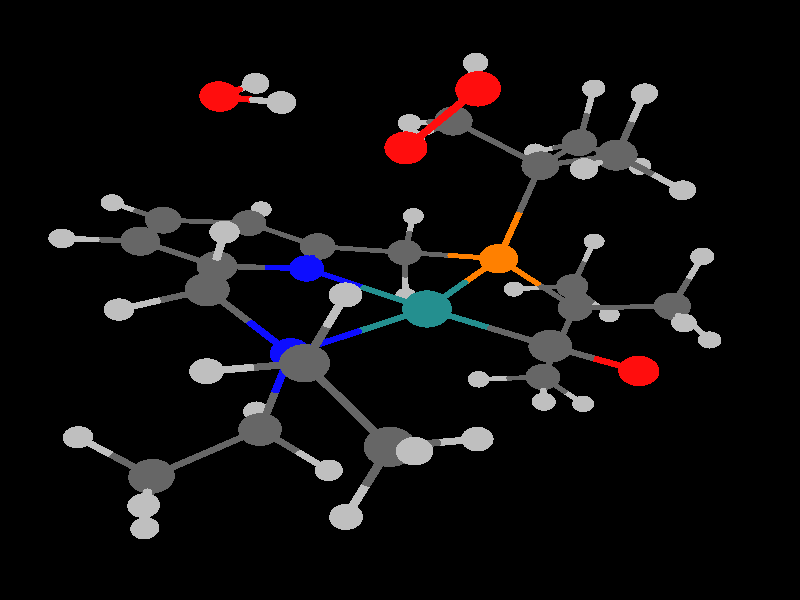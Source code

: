 global_settings {
	ambient_light rgb <0.200000002980232, 0.200000002980232, 0.200000002980232>
	max_trace_level 15
}

background { color rgb <0,0,0> }

camera {
	perspective
	location <-9.21973886345242, -7.24535883931637, 9.39220593674876>
	angle 40
	up <0.371910649460711, 0.543548644320696, 0.752487435160778>
	right <0.713115863751736, -0.68625363468774, 0.143254018245494> * 1
	direction <0.59426276484677, 0.483333032323469, -0.642838195957329> }

light_source {
	<13.035747583053, -35.9194775893231, 70.7632640829808>
	color rgb <1, 1, 1>
	fade_distance 110.207479290654
	fade_power 0
	parallel
	point_at <-13.035747583053, 35.9194775893231, -70.7632640829808>
}

light_source {
	<-0.717663770283658, 64.5349362613587, 4.99894961934458>
	color rgb <0.300000011920929, 0.300000011920929, 0.300000011920929>
	fade_distance 110.207479290654
	fade_power 0
	parallel
	point_at <0.717663770283658, -64.5349362613587, -4.99894961934458>
}

#default {
	finish {ambient .8 diffuse 1 specular 1 roughness .005 metallic 0.5}
}

union {
}
merge {
}
union {
cylinder {
	<2.63864, -1.89676, -3.31316>, 	<2.36282527889855, -1.63369478265606, -2.98420180494762>, 0.05
	pigment { rgbt <0.75, 0.75, 0.75, 0> }
}
cylinder {
	<2.36282527889855, -1.63369478265606, -2.98420180494762>, 	<2.03442, -1.32047, -2.59252>, 0.05
	pigment { rgbt <0.400000005960464, 0.400000005960464, 0.400000005960464, 0> }
}
cylinder {
	<1.60787, -0.45998, -3.13243>, 	<1.80256176227939, -0.852736569039485, -2.88599692211402>, 0.05
	pigment { rgbt <0.75, 0.75, 0.75, 0> }
}
cylinder {
	<1.80256176227939, -0.852736569039485, -2.88599692211402>, 	<2.03442, -1.32047, -2.59252>, 0.05
	pigment { rgbt <0.400000005960464, 0.400000005960464, 0.400000005960464, 0> }
}
cylinder {
	<4.66208, -0.66857, -2.67984>, 	<4.39959630139807, -0.388543565554738, -2.35389569413969>, 0.05
	pigment { rgbt <0.75, 0.75, 0.75, 0> }
}
cylinder {
	<4.39959630139807, -0.388543565554738, -2.35389569413969>, 	<4.08707, -0.05513, -1.96581>, 0.05
	pigment { rgbt <0.400000005960464, 0.400000005960464, 0.400000005960464, 0> }
}
cylinder {
	<-4.77452, -0.53092, -2.67734>, 	<-4.68038415101264, -0.460250798391948, -2.1892273453026>, 0.05
	pigment { rgbt <0.75, 0.75, 0.75, 0> }
}
cylinder {
	<-4.68038415101264, -0.460250798391948, -2.1892273453026>, 	<-4.56825, -0.37607, -1.60779>, 0.05
	pigment { rgbt <0.400000005960464, 0.400000005960464, 0.400000005960464, 0> }
}
cylinder {
	<2.03442, -1.32047, -2.59252>, 	<1.5793375589611, -1.6596193668771, -2.40567007068126>, 0.05
	pigment { rgbt <0.400000005960464, 0.400000005960464, 0.400000005960464, 0> }
}
cylinder {
	<1.5793375589611, -1.6596193668771, -2.40567007068126>, 	<1.19737, -1.94428, -2.24884>, 0.05
	pigment { rgbt <0.75, 0.75, 0.75, 0> }
}
cylinder {
	<2.03442, -1.32047, -2.59252>, 	<2.479545, -1.10418, -2.007325>, 0.05
	pigment { rgbt <0.400000005960464, 0.400000005960464, 0.400000005960464, 0> }
}
cylinder {
	<2.479545, -1.10418, -2.007325>, 	<2.92467, -0.88789, -1.42213>, 0.05
	pigment { rgbt <0.400000005960464, 0.400000005960464, 0.400000005960464, 0> }
}
cylinder {
	<3.74374, 0.8355, -2.5132>, 	<3.90042786365481, 0.429037086747775, -2.26338387648616>, 0.05
	pigment { rgbt <0.75, 0.75, 0.75, 0> }
}
cylinder {
	<3.90042786365481, 0.429037086747775, -2.26338387648616>, 	<4.08707, -0.05513, -1.96581>, 0.05
	pigment { rgbt <0.400000005960464, 0.400000005960464, 0.400000005960464, 0> }
}
cylinder {
	<1.64428, 1.49263, -2.16968>, 	<1.62896088673625, 1.59348235055107, -1.67678890014692>, 0.05
	pigment { rgbt <0.75, 0.75, 0.75, 0> }
}
cylinder {
	<1.62896088673625, 1.59348235055107, -1.67678890014692>, 	<1.61072, 1.71357, -1.08989>, 0.05
	pigment { rgbt <0.400000005960464, 0.400000005960464, 0.400000005960464, 0> }
}
cylinder {
	<4.08707, -0.05513, -1.96581>, 	<3.50587, -0.47151, -1.69397>, 0.05
	pigment { rgbt <0.400000005960464, 0.400000005960464, 0.400000005960464, 0> }
}
cylinder {
	<3.50587, -0.47151, -1.69397>, 	<2.92467, -0.88789, -1.42213>, 0.05
	pigment { rgbt <0.400000005960464, 0.400000005960464, 0.400000005960464, 0> }
}
cylinder {
	<4.08707, -0.05513, -1.96581>, 	<4.46421006043846, 0.122257474250953, -1.53925244934044>, 0.05
	pigment { rgbt <0.400000005960464, 0.400000005960464, 0.400000005960464, 0> }
}
cylinder {
	<4.46421006043846, 0.122257474250953, -1.53925244934044>, 	<4.78064, 0.27109, -1.18136>, 0.05
	pigment { rgbt <0.75, 0.75, 0.75, 0> }
}
cylinder {
	<-2.51221, 0.19021, -1.96431>, 	<-2.76872208185934, -0.145205002898865, -1.69191509969911>, 0.05
	pigment { rgbt <0.75, 0.75, 0.75, 0> }
}
cylinder {
	<-2.76872208185934, -0.145205002898865, -1.69191509969911>, 	<-3.07424, -0.5447, -1.36748>, 0.05
	pigment { rgbt <0.400000005960464, 0.400000005960464, 0.400000005960464, 0> }
}
cylinder {
	<-2.74158, -1.53318, -1.712>, 	<-2.89337258254671, -1.08213709734932, -1.55479570570855>, 0.05
	pigment { rgbt <0.75, 0.75, 0.75, 0> }
}
cylinder {
	<-2.89337258254671, -1.08213709734932, -1.55479570570855>, 	<-3.07424, -0.5447, -1.36748>, 0.05
	pigment { rgbt <0.400000005960464, 0.400000005960464, 0.400000005960464, 0> }
}
cylinder {
	<-4.56825, -0.37607, -1.60779>, 	<-3.821245, -0.460385, -1.487635>, 0.05
	pigment { rgbt <0.400000005960464, 0.400000005960464, 0.400000005960464, 0> }
}
cylinder {
	<-3.821245, -0.460385, -1.487635>, 	<-3.07424, -0.5447, -1.36748>, 0.05
	pigment { rgbt <0.400000005960464, 0.400000005960464, 0.400000005960464, 0> }
}
cylinder {
	<-4.56825, -0.37607, -1.60779>, 	<-4.76481909346725, 0.171151870106753, -1.4682595405462>, 0.05
	pigment { rgbt <0.400000005960464, 0.400000005960464, 0.400000005960464, 0> }
}
cylinder {
	<-4.76481909346725, 0.171151870106753, -1.4682595405462>, 	<-4.92983, 0.63052, -1.35113>, 0.05
	pigment { rgbt <0.75, 0.75, 0.75, 0> }
}
cylinder {
	<-4.56825, -0.37607, -1.60779>, 	<-4.89438286597244, -0.773920565054093, -1.30312569024902>, 0.05
	pigment { rgbt <0.400000005960464, 0.400000005960464, 0.400000005960464, 0> }
}
cylinder {
	<-4.89438286597244, -0.773920565054093, -1.30312569024902>, 	<-5.16815, -1.10789, -1.04738>, 0.05
	pigment { rgbt <0.75, 0.75, 0.75, 0> }
}
cylinder {
	<3.98926, -2.76456, -1.46788>, 	<3.74790157502805, -2.4800643598375, -1.12983943558511>, 0.05
	pigment { rgbt <0.75, 0.75, 0.75, 0> }
}
cylinder {
	<3.74790157502805, -2.4800643598375, -1.12983943558511>, 	<3.46052, -2.14132, -0.72734>, 0.05
	pigment { rgbt <0.400000005960464, 0.400000005960464, 0.400000005960464, 0> }
}
cylinder {
	<2.92467, -0.88789, -1.42213>, 	<3.192595, -1.514605, -1.074735>, 0.05
	pigment { rgbt <0.400000005960464, 0.400000005960464, 0.400000005960464, 0> }
}
cylinder {
	<3.192595, -1.514605, -1.074735>, 	<3.46052, -2.14132, -0.72734>, 0.05
	pigment { rgbt <0.400000005960464, 0.400000005960464, 0.400000005960464, 0> }
}
cylinder {
	<2.92467, -0.88789, -1.42213>, 	<2.35809313304808, -0.422373720347131, -0.832826399719059>, 0.05
	pigment { rgbt <0.400000005960464, 0.400000005960464, 0.400000005960464, 0> }
}
cylinder {
	<2.35809313304808, -0.422373720347131, -0.832826399719059>, 	<1.78188, 0.05106, -0.2335>, 0.05
	pigment { rgbt <1, 0.5, 0, 0> }
}
cylinder {
	<-3.07424, -0.5447, -1.36748>, 	<-2.83507789570226, -0.470493747036, -0.656446404755836>, 0.05
	pigment { rgbt <0.400000005960464, 0.400000005960464, 0.400000005960464, 0> }
}
cylinder {
	<-2.83507789570226, -0.470493747036, -0.656446404755836>, 	<-2.60353, -0.39865, 0.03195>, 0.05
	pigment { rgbt <0.0500000007450581, 0.0500000007450581, 1, 0> }
}
cylinder {
	<0.8299, 4.36714, -1.26452>, 	<0.466270677941298, 4.06415204370333, -1.11207073452727>, 0.05
	pigment { rgbt <0.75, 0.75, 0.75, 0> }
}
cylinder {
	<0.466270677941298, 4.06415204370333, -1.11207073452727>, 	<0.03244, 3.70267, -0.93019>, 0.05
	pigment { rgbt <0.400000005960464, 0.400000005960464, 0.400000005960464, 0> }
}
cylinder {
	<1.61072, 1.71357, -1.08989>, 	<2.06135190379562, 2.09048823105546, -0.976541637883101>, 0.05
	pigment { rgbt <0.400000005960464, 0.400000005960464, 0.400000005960464, 0> }
}
cylinder {
	<2.06135190379562, 2.09048823105546, -0.976541637883101>, 	<2.43968, 2.40693, -0.88138>, 0.05
	pigment { rgbt <0.75, 0.75, 0.75, 0> }
}
cylinder {
	<1.61072, 1.71357, -1.08989>, 	<0.94805, 2.02762, -0.935545>, 0.05
	pigment { rgbt <0.400000005960464, 0.400000005960464, 0.400000005960464, 0> }
}
cylinder {
	<0.94805, 2.02762, -0.935545>, 	<0.28538, 2.34167, -0.7812>, 0.05
	pigment { rgbt <0.400000005960464, 0.400000005960464, 0.400000005960464, 0> }
}
cylinder {
	<1.61072, 1.71357, -1.08989>, 	<1.69557085860124, 0.889397290645273, -0.665343220393083>, 0.05
	pigment { rgbt <0.400000005960464, 0.400000005960464, 0.400000005960464, 0> }
}
cylinder {
	<1.69557085860124, 0.889397290645273, -0.665343220393083>, 	<1.78188, 0.05106, -0.2335>, 0.05
	pigment { rgbt <1, 0.5, 0, 0> }
}
cylinder {
	<0.03244, 3.70267, -0.93019>, 	<0.15891, 3.02217, -0.855695>, 0.05
	pigment { rgbt <0.400000005960464, 0.400000005960464, 0.400000005960464, 0> }
}
cylinder {
	<0.15891, 3.02217, -0.855695>, 	<0.28538, 2.34167, -0.7812>, 0.05
	pigment { rgbt <0.400000005960464, 0.400000005960464, 0.400000005960464, 0> }
}
cylinder {
	<0.03244, 3.70267, -0.93019>, 	<-0.60525, 3.94796, -0.79475>, 0.05
	pigment { rgbt <0.400000005960464, 0.400000005960464, 0.400000005960464, 0> }
}
cylinder {
	<-0.60525, 3.94796, -0.79475>, 	<-1.24294, 4.19325, -0.65931>, 0.05
	pigment { rgbt <0.400000005960464, 0.400000005960464, 0.400000005960464, 0> }
}
cylinder {
	<0.28538, 2.34167, -0.7812>, 	<-0.210935900749707, 1.91821121758346, -0.565122183310435>, 0.05
	pigment { rgbt <0.400000005960464, 0.400000005960464, 0.400000005960464, 0> }
}
cylinder {
	<-0.210935900749707, 1.91821121758346, -0.565122183310435>, 	<-0.68992, 1.50954, -0.35659>, 0.05
	pigment { rgbt <0.0500000007450581, 0.0500000007450581, 1, 0> }
}
cylinder {
	<-1.45788, 5.25685, -0.77739>, 	<-1.35986218132626, 4.77182277407002, -0.723542675030264>, 0.05
	pigment { rgbt <0.75, 0.75, 0.75, 0> }
}
cylinder {
	<-1.35986218132626, 4.77182277407002, -0.723542675030264>, 	<-1.24294, 4.19325, -0.65931>, 0.05
	pigment { rgbt <0.400000005960464, 0.400000005960464, 0.400000005960464, 0> }
}
cylinder {
	<3.46052, -2.14132, -0.72734>, 	<3.02134820362724, -2.47167065874791, -0.49264277327504>, 0.05
	pigment { rgbt <0.400000005960464, 0.400000005960464, 0.400000005960464, 0> }
}
cylinder {
	<3.02134820362724, -2.47167065874791, -0.49264277327504>, 	<2.65273, -2.74895, -0.29565>, 0.05
	pigment { rgbt <0.75, 0.75, 0.75, 0> }
}
cylinder {
	<3.46052, -2.14132, -0.72734>, 	<3.85052956911606, -2.00943026350526, -0.294276932252433>, 0.05
	pigment { rgbt <0.400000005960464, 0.400000005960464, 0.400000005960464, 0> }
}
cylinder {
	<3.85052956911606, -2.00943026350526, -0.294276932252433>, 	<4.17788, -1.89873, 0.06921>, 0.05
	pigment { rgbt <0.75, 0.75, 0.75, 0> }
}
cylinder {
	<-1.24294, 4.19325, -0.65931>, 	<-1.739435, 3.75701, -0.44358>, 0.05
	pigment { rgbt <0.400000005960464, 0.400000005960464, 0.400000005960464, 0> }
}
cylinder {
	<-1.739435, 3.75701, -0.44358>, 	<-2.23593, 3.32077, -0.22785>, 0.05
	pigment { rgbt <0.400000005960464, 0.400000005960464, 0.400000005960464, 0> }
}
cylinder {
	<-0.68992, 1.50954, -0.35659>, 	<-1.29265718463978, 1.73947663899028, -0.215459592551918>, 0.05
	pigment { rgbt <0.0500000007450581, 0.0500000007450581, 1, 0> }
}
cylinder {
	<-1.29265718463978, 1.73947663899028, -0.215459592551918>, 	<-1.9173, 1.97777, -0.0692>, 0.05
	pigment { rgbt <0.400000005960464, 0.400000005960464, 0.400000005960464, 0> }
}
cylinder {
	<-0.68992, 1.50954, -0.35659>, 	<-0.538382733194679, 0.522640744268972, -0.200257524034654>, 0.05
	pigment { rgbt <0.0500000007450581, 0.0500000007450581, 1, 0> }
}
cylinder {
	<-0.538382733194679, 0.522640744268972, -0.200257524034654>, 	<-0.37485, -0.54238, -0.03155>, 0.05
	pigment { rgbt <0.140000000596046, 0.560000002384186, 0.560000002384186, 0> }
}
cylinder {
	<-3.9231, -2.95208, -0.33994>, 	<-3.63418646770542, -2.87268879209243, 0.0630356419309272>, 0.05
	pigment { rgbt <0.75, 0.75, 0.75, 0> }
}
cylinder {
	<-3.63418646770542, -2.87268879209243, 0.0630356419309272>, 	<-3.29004, -2.77812, 0.54305>, 0.05
	pigment { rgbt <0.400000005960464, 0.400000005960464, 0.400000005960464, 0> }
}
cylinder {
	<1.78188, 0.05106, -0.2335>, 	<0.722720222020333, -0.2403755429953, -0.134323321805236>, 0.05
	pigment { rgbt <1, 0.5, 0, 0> }
}
cylinder {
	<0.722720222020333, -0.2403755429953, -0.134323321805236>, 	<-0.37485, -0.54238, -0.03155>, 0.05
	pigment { rgbt <0.140000000596046, 0.560000002384186, 0.560000002384186, 0> }
}
cylinder {
	<1.78188, 0.05106, -0.2335>, 	<2.22053650139668, 0.257903900512608, 0.591641931964698>, 0.05
	pigment { rgbt <1, 0.5, 0, 0> }
}
cylinder {
	<2.22053650139668, 0.257903900512608, 0.591641931964698>, 	<2.65186, 0.46129, 1.40299>, 0.05
	pigment { rgbt <0.400000005960464, 0.400000005960464, 0.400000005960464, 0> }
}
cylinder {
	<-2.23593, 3.32077, -0.22785>, 	<-2.076615, 2.64927, -0.148525>, 0.05
	pigment { rgbt <0.400000005960464, 0.400000005960464, 0.400000005960464, 0> }
}
cylinder {
	<-2.076615, 2.64927, -0.148525>, 	<-1.9173, 1.97777, -0.0692>, 0.05
	pigment { rgbt <0.400000005960464, 0.400000005960464, 0.400000005960464, 0> }
}
cylinder {
	<-2.23593, 3.32077, -0.22785>, 	<-2.77967887339693, 3.51386004308143, -0.0919998302177092>, 0.05
	pigment { rgbt <0.400000005960464, 0.400000005960464, 0.400000005960464, 0> }
}
cylinder {
	<-2.77967887339693, 3.51386004308143, -0.0919998302177092>, 	<-3.23537, 3.67568, 0.02185>, 0.05
	pigment { rgbt <0.75, 0.75, 0.75, 0> }
}
cylinder {
	<-1.9173, 1.97777, -0.0692>, 	<-2.38065, 1.4738, 0.231615>, 0.05
	pigment { rgbt <0.400000005960464, 0.400000005960464, 0.400000005960464, 0> }
}
cylinder {
	<-2.38065, 1.4738, 0.231615>, 	<-2.844, 0.96983, 0.53243>, 0.05
	pigment { rgbt <0.400000005960464, 0.400000005960464, 0.400000005960464, 0> }
}
cylinder {
	<-0.37485, -0.54238, -0.03155>, 	<-1.52909095099783, -0.467941744222177, 0.00133686594233451>, 0.05
	pigment { rgbt <0.140000000596046, 0.560000002384186, 0.560000002384186, 0> }
}
cylinder {
	<-1.52909095099783, -0.467941744222177, 0.00133686594233451>, 	<-2.60353, -0.39865, 0.03195>, 0.05
	pigment { rgbt <0.0500000007450581, 0.0500000007450581, 1, 0> }
}
cylinder {
	<-0.37485, -0.54238, -0.03155>, 	<-0.180879931581848, -1.45390843479687, 0.111801929581971>, 0.05
	pigment { rgbt <0.140000000596046, 0.560000002384186, 0.560000002384186, 0> }
}
cylinder {
	<-0.180879931581848, -1.45390843479687, 0.111801929581971>, 	<0.00157, -2.3113, 0.24664>, 0.05
	pigment { rgbt <0.400000005960464, 0.400000005960464, 0.400000005960464, 0> }
}
cylinder {
	<-2.60353, -0.39865, 0.03195>, 	<-2.72181106559726, 0.274470441836957, 0.278123359296855>, 0.05
	pigment { rgbt <0.0500000007450581, 0.0500000007450581, 1, 0> }
}
cylinder {
	<-2.72181106559726, 0.274470441836957, 0.278123359296855>, 	<-2.844, 0.96983, 0.53243>, 0.05
	pigment { rgbt <0.400000005960464, 0.400000005960464, 0.400000005960464, 0> }
}
cylinder {
	<-2.60353, -0.39865, 0.03195>, 	<-2.93236913868333, -0.856426469105013, 0.49685439981277>, 0.05
	pigment { rgbt <0.0500000007450581, 0.0500000007450581, 1, 0> }
}
cylinder {
	<-2.93236913868333, -0.856426469105013, 0.49685439981277>, 	<-3.27201, -1.32924, 0.97703>, 0.05
	pigment { rgbt <0.400000005960464, 0.400000005960464, 0.400000005960464, 0> }
}
cylinder {
	<0.00157, -2.3113, 0.24664>, 	<0.155575898292299, -2.88346316418449, 0.33041592976965>, 0.05
	pigment { rgbt <0.400000005960464, 0.400000005960464, 0.400000005960464, 0> }
}
cylinder {
	<0.155575898292299, -2.88346316418449, 0.33041592976965>, 	<0.30217, -3.42809, 0.41016>, 0.05
	pigment { rgbt <1, 0.0500000007450581, 0.0500000007450581, 0> }
}
cylinder {
	<-2.27982, -3.14892, 0.32779>, 	<-2.74074483085153, -2.9797381116195, 0.426004922580329>, 0.05
	pigment { rgbt <0.75, 0.75, 0.75, 0> }
}
cylinder {
	<-2.74074483085153, -2.9797381116195, 0.426004922580329>, 	<-3.29004, -2.77812, 0.54305>, 0.05
	pigment { rgbt <0.400000005960464, 0.400000005960464, 0.400000005960464, 0> }
}
cylinder {
	<-3.89622, 1.27576, 0.40487>, 	<-3.41589222063399, 1.13610605164182, 0.463099848830025>, 0.05
	pigment { rgbt <0.75, 0.75, 0.75, 0> }
}
cylinder {
	<-3.41589222063399, 1.13610605164182, 0.463099848830025>, 	<-2.844, 0.96983, 0.53243>, 0.05
	pigment { rgbt <0.400000005960464, 0.400000005960464, 0.400000005960464, 0> }
}
cylinder {
	<-2.844, 0.96983, 0.53243>, 	<-2.7300984462899, 0.970678064260155, 1.11955141087682>, 0.05
	pigment { rgbt <0.400000005960464, 0.400000005960464, 0.400000005960464, 0> }
}
cylinder {
	<-2.7300984462899, 0.970678064260155, 1.11955141087682>, 	<-2.63448, 0.97139, 1.61243>, 0.05
	pigment { rgbt <0.75, 0.75, 0.75, 0> }
}
cylinder {
	<-3.29004, -2.77812, 0.54305>, 	<-3.281025, -2.05368, 0.76004>, 0.05
	pigment { rgbt <0.400000005960464, 0.400000005960464, 0.400000005960464, 0> }
}
cylinder {
	<-3.281025, -2.05368, 0.76004>, 	<-3.27201, -1.32924, 0.97703>, 0.05
	pigment { rgbt <0.400000005960464, 0.400000005960464, 0.400000005960464, 0> }
}
cylinder {
	<-3.29004, -2.77812, 0.54305>, 	<-3.51286984992643, -3.10755893934424, 0.98944362270198>, 0.05
	pigment { rgbt <0.400000005960464, 0.400000005960464, 0.400000005960464, 0> }
}
cylinder {
	<-3.51286984992643, -3.10755893934424, 0.98944362270198>, 	<-3.69992, -3.3841, 1.36416>, 0.05
	pigment { rgbt <0.75, 0.75, 0.75, 0> }
}
cylinder {
	<4.26366, 1.70091, 0.57191>, 	<4.19717244818925, 1.3182517059992, 0.891198130663087>, 0.05
	pigment { rgbt <0.75, 0.75, 0.75, 0> }
}
cylinder {
	<4.19717244818925, 1.3182517059992, 0.891198130663087>, 	<4.11799, 0.86253, 1.27145>, 0.05
	pigment { rgbt <0.400000005960464, 0.400000005960464, 0.400000005960464, 0> }
}
cylinder {
	<4.75423, 0.02662, 0.9483>, 	<4.46389648624205, 0.408068333153227, 1.09576208187301>, 0.05
	pigment { rgbt <0.75, 0.75, 0.75, 0> }
}
cylinder {
	<4.46389648624205, 0.408068333153227, 1.09576208187301>, 	<4.11799, 0.86253, 1.27145>, 0.05
	pigment { rgbt <0.400000005960464, 0.400000005960464, 0.400000005960464, 0> }
}
cylinder {
	<-3.27201, -1.32924, 0.97703>, 	<-3.83557471965807, -1.13987642962966, 1.07035344441297>, 0.05
	pigment { rgbt <0.400000005960464, 0.400000005960464, 0.400000005960464, 0> }
}
cylinder {
	<-3.83557471965807, -1.13987642962966, 1.07035344441297>, 	<-4.30924, -0.98072, 1.14879>, 0.05
	pigment { rgbt <0.75, 0.75, 0.75, 0> }
}
cylinder {
	<-3.27201, -1.32924, 0.97703>, 	<-2.97590074378016, -1.27073250343441, 1.49308329901431>, 0.05
	pigment { rgbt <0.400000005960464, 0.400000005960464, 0.400000005960464, 0> }
}
cylinder {
	<-2.97590074378016, -1.27073250343441, 1.49308329901431>, 	<-2.72734, -1.22162, 1.92627>, 0.05
	pigment { rgbt <0.75, 0.75, 0.75, 0> }
}
cylinder {
	<4.11799, 0.86253, 1.27145>, 	<3.384925, 0.66191, 1.33722>, 0.05
	pigment { rgbt <0.400000005960464, 0.400000005960464, 0.400000005960464, 0> }
}
cylinder {
	<3.384925, 0.66191, 1.33722>, 	<2.65186, 0.46129, 1.40299>, 0.05
	pigment { rgbt <0.400000005960464, 0.400000005960464, 0.400000005960464, 0> }
}
cylinder {
	<4.11799, 0.86253, 1.27145>, 	<4.31988439311408, 1.04158042245079, 1.80680766508759>, 0.05
	pigment { rgbt <0.400000005960464, 0.400000005960464, 0.400000005960464, 0> }
}
cylinder {
	<4.31988439311408, 1.04158042245079, 1.80680766508759>, 	<4.48945, 1.19196, 2.25644>, 0.05
	pigment { rgbt <0.75, 0.75, 0.75, 0> }
}
cylinder {
	<2.65186, 0.46129, 1.40299>, 	<2.25827, 1.043615, 1.708575>, 0.05
	pigment { rgbt <0.400000005960464, 0.400000005960464, 0.400000005960464, 0> }
}
cylinder {
	<2.25827, 1.043615, 1.708575>, 	<1.86468, 1.62594, 2.01416>, 0.05
	pigment { rgbt <0.400000005960464, 0.400000005960464, 0.400000005960464, 0> }
}
cylinder {
	<2.65186, 0.46129, 1.40299>, 	<2.57566, -0.144295, 1.865855>, 0.05
	pigment { rgbt <0.400000005960464, 0.400000005960464, 0.400000005960464, 0> }
}
cylinder {
	<2.57566, -0.144295, 1.865855>, 	<2.49946, -0.74988, 2.32872>, 0.05
	pigment { rgbt <0.400000005960464, 0.400000005960464, 0.400000005960464, 0> }
}
cylinder {
	<2.01671, 2.56831, 1.46418>, 	<1.94731904668197, 2.13818467816673, 1.71520701115471>, 0.05
	pigment { rgbt <0.75, 0.75, 0.75, 0> }
}
cylinder {
	<1.94731904668197, 2.13818467816673, 1.71520701115471>, 	<1.86468, 1.62594, 2.01416>, 0.05
	pigment { rgbt <0.400000005960464, 0.400000005960464, 0.400000005960464, 0> }
}
cylinder {
	<2.98506, -1.65043, 1.9284>, 	<2.7634756629862, -1.23949965671792, 2.1110701849122>, 0.05
	pigment { rgbt <0.75, 0.75, 0.75, 0> }
}
cylinder {
	<2.7634756629862, -1.23949965671792, 2.1110701849122>, 	<2.49946, -0.74988, 2.32872>, 0.05
	pigment { rgbt <0.400000005960464, 0.400000005960464, 0.400000005960464, 0> }
}
cylinder {
	<1.86468, 1.62594, 2.01416>, 	<1.28036249669956, 1.50065882192013, 2.03584024899902>, 0.05
	pigment { rgbt <0.400000005960464, 0.400000005960464, 0.400000005960464, 0> }
}
cylinder {
	<1.28036249669956, 1.50065882192013, 2.03584024899902>, 	<0.78985, 1.39549, 2.05404>, 0.05
	pigment { rgbt <0.75, 0.75, 0.75, 0> }
}
cylinder {
	<1.86468, 1.62594, 2.01416>, 	<2.05370658861851, 1.71227574873095, 2.57620115851017>, 0.05
	pigment { rgbt <0.400000005960464, 0.400000005960464, 0.400000005960464, 0> }
}
cylinder {
	<2.05370658861851, 1.71227574873095, 2.57620115851017>, 	<2.21245, 1.78478, 3.0482>, 0.05
	pigment { rgbt <0.75, 0.75, 0.75, 0> }
}
cylinder {
	<2.49946, -0.74988, 2.32872>, 	<1.92253485441801, -0.87191391201356, 2.42675160785087>, 0.05
	pigment { rgbt <0.400000005960464, 0.400000005960464, 0.400000005960464, 0> }
}
cylinder {
	<1.92253485441801, -0.87191391201356, 2.42675160785087>, 	<1.43826, -0.97435, 2.50904>, 0.05
	pigment { rgbt <0.75, 0.75, 0.75, 0> }
}
cylinder {
	<2.49946, -0.74988, 2.32872>, 	<2.75419557731639, -0.624455326303091, 2.85655698807107>, 0.05
	pigment { rgbt <0.400000005960464, 0.400000005960464, 0.400000005960464, 0> }
}
cylinder {
	<2.75419557731639, -0.624455326303091, 2.85655698807107>, 	<2.96813, -0.51912, 3.29985>, 0.05
	pigment { rgbt <0.75, 0.75, 0.75, 0> }
}
cylinder {
	<-0.64979, 3.01021, 2.75125>, 	<-1.05694686111709, 2.83397723154427, 2.81590465270098>, 0.05
	pigment { rgbt <0.75, 0.75, 0.75, 0> }
}
cylinder {
	<-1.05694686111709, 2.83397723154427, 2.81590465270098>, 	<-1.52513, 2.63133, 2.89025>, 0.05
	pigment { rgbt <1, 0.0500000007450581, 0.0500000007450581, 0> }
}
cylinder {
	<-1.52513, 2.63133, 2.89025>, 	<-1.41600299234446, 2.14039737195364, 3.03751750053975>, 0.05
	pigment { rgbt <1, 0.0500000007450581, 0.0500000007450581, 0> }
}
cylinder {
	<-1.41600299234446, 2.14039737195364, 3.03751750053975>, 	<-1.32087, 1.71242, 3.1659>, 0.05
	pigment { rgbt <0.75, 0.75, 0.75, 0> }
}
cylinder {
	<-0.92777, -0.03259, 3.13372>, 	<-0.735695, -0.276535, 3.684335>, 0.05
	pigment { rgbt <1, 0.0500000007450581, 0.0500000007450581, 0> }
}
cylinder {
	<-0.735695, -0.276535, 3.684335>, 	<-0.54362, -0.52048, 4.23495>, 0.05
	pigment { rgbt <1, 0.0500000007450581, 0.0500000007450581, 0> }
}
sphere {
	<-3.69992, -3.3841, 1.36416>, 0.176
	pigment { rgbt <0.75, 0.75, 0.75,0> }
}
sphere {
	<-3.29004, -2.77812, 0.54305>, 0.272
	pigment { rgbt <0.400000005960464, 0.400000005960464, 0.400000005960464,0> }
}
sphere {
	<-3.9231, -2.95208, -0.33994>, 0.176
	pigment { rgbt <0.75, 0.75, 0.75,0> }
}
sphere {
	<-2.27982, -3.14892, 0.32779>, 0.176
	pigment { rgbt <0.75, 0.75, 0.75,0> }
}
sphere {
	<1.43826, -0.97435, 2.50904>, 0.176
	pigment { rgbt <0.75, 0.75, 0.75,0> }
}
sphere {
	<-0.92777, -0.03259, 3.13372>, 0.2432
	pigment { rgbt <1, 0.0500000007450581, 0.0500000007450581,0> }
}
sphere {
	<4.17788, -1.89873, 0.06921>, 0.176
	pigment { rgbt <0.75, 0.75, 0.75,0> }
}
sphere {
	<-0.54362, -0.52048, 4.23495>, 0.2432
	pigment { rgbt <1, 0.0500000007450581, 0.0500000007450581,0> }
}
sphere {
	<-3.27201, -1.32924, 0.97703>, 0.272
	pigment { rgbt <0.400000005960464, 0.400000005960464, 0.400000005960464,0> }
}
sphere {
	<2.96813, -0.51912, 3.29985>, 0.176
	pigment { rgbt <0.75, 0.75, 0.75,0> }
}
sphere {
	<-4.30924, -0.98072, 1.14879>, 0.176
	pigment { rgbt <0.75, 0.75, 0.75,0> }
}
sphere {
	<2.49946, -0.74988, 2.32872>, 0.272
	pigment { rgbt <0.400000005960464, 0.400000005960464, 0.400000005960464,0> }
}
sphere {
	<2.65273, -2.74895, -0.29565>, 0.176
	pigment { rgbt <0.75, 0.75, 0.75,0> }
}
sphere {
	<2.98506, -1.65043, 1.9284>, 0.176
	pigment { rgbt <0.75, 0.75, 0.75,0> }
}
sphere {
	<-2.72734, -1.22162, 1.92627>, 0.176
	pigment { rgbt <0.75, 0.75, 0.75,0> }
}
sphere {
	<3.46052, -2.14132, -0.72734>, 0.272
	pigment { rgbt <0.400000005960464, 0.400000005960464, 0.400000005960464,0> }
}
sphere {
	<3.98926, -2.76456, -1.46788>, 0.176
	pigment { rgbt <0.75, 0.75, 0.75,0> }
}
sphere {
	<-2.63448, 0.97139, 1.61243>, 0.176
	pigment { rgbt <0.75, 0.75, 0.75,0> }
}
sphere {
	<-0.37485, -0.54238, -0.03155>, 0.328
	pigment { rgbt <0.140000000596046, 0.560000002384186, 0.560000002384186,0> }
}
sphere {
	<0.78985, 1.39549, 2.05404>, 0.176
	pigment { rgbt <0.75, 0.75, 0.75,0> }
}
sphere {
	<-2.60353, -0.39865, 0.03195>, 0.248
	pigment { rgbt <0.0500000007450581, 0.0500000007450581, 1,0> }
}
sphere {
	<-2.844, 0.96983, 0.53243>, 0.272
	pigment { rgbt <0.400000005960464, 0.400000005960464, 0.400000005960464,0> }
}
sphere {
	<2.65186, 0.46129, 1.40299>, 0.272
	pigment { rgbt <0.400000005960464, 0.400000005960464, 0.400000005960464,0> }
}
sphere {
	<2.21245, 1.78478, 3.0482>, 0.176
	pigment { rgbt <0.75, 0.75, 0.75,0> }
}
sphere {
	<4.78064, 0.27109, -1.18136>, 0.176
	pigment { rgbt <0.75, 0.75, 0.75,0> }
}
sphere {
	<1.86468, 1.62594, 2.01416>, 0.272
	pigment { rgbt <0.400000005960464, 0.400000005960464, 0.400000005960464,0> }
}
sphere {
	<2.92467, -0.88789, -1.42213>, 0.272
	pigment { rgbt <0.400000005960464, 0.400000005960464, 0.400000005960464,0> }
}
sphere {
	<1.78188, 0.05106, -0.2335>, 0.288
	pigment { rgbt <1, 0.5, 0,0> }
}
sphere {
	<-3.89622, 1.27576, 0.40487>, 0.176
	pigment { rgbt <0.75, 0.75, 0.75,0> }
}
sphere {
	<4.08707, -0.05513, -1.96581>, 0.272
	pigment { rgbt <0.400000005960464, 0.400000005960464, 0.400000005960464,0> }
}
sphere {
	<-2.74158, -1.53318, -1.712>, 0.176
	pigment { rgbt <0.75, 0.75, 0.75,0> }
}
sphere {
	<-5.16815, -1.10789, -1.04738>, 0.176
	pigment { rgbt <0.75, 0.75, 0.75,0> }
}
sphere {
	<4.66208, -0.66857, -2.67984>, 0.176
	pigment { rgbt <0.75, 0.75, 0.75,0> }
}
sphere {
	<-3.07424, -0.5447, -1.36748>, 0.272
	pigment { rgbt <0.400000005960464, 0.400000005960464, 0.400000005960464,0> }
}
sphere {
	<4.48945, 1.19196, 2.25644>, 0.176
	pigment { rgbt <0.75, 0.75, 0.75,0> }
}
sphere {
	<0.00157, -2.3113, 0.24664>, 0.272
	pigment { rgbt <0.400000005960464, 0.400000005960464, 0.400000005960464,0> }
}
sphere {
	<4.11799, 0.86253, 1.27145>, 0.272
	pigment { rgbt <0.400000005960464, 0.400000005960464, 0.400000005960464,0> }
}
sphere {
	<1.19737, -1.94428, -2.24884>, 0.176
	pigment { rgbt <0.75, 0.75, 0.75,0> }
}
sphere {
	<2.03442, -1.32047, -2.59252>, 0.272
	pigment { rgbt <0.400000005960464, 0.400000005960464, 0.400000005960464,0> }
}
sphere {
	<4.75423, 0.02662, 0.9483>, 0.176
	pigment { rgbt <0.75, 0.75, 0.75,0> }
}
sphere {
	<2.63864, -1.89676, -3.31316>, 0.176
	pigment { rgbt <0.75, 0.75, 0.75,0> }
}
sphere {
	<-1.9173, 1.97777, -0.0692>, 0.272
	pigment { rgbt <0.400000005960464, 0.400000005960464, 0.400000005960464,0> }
}
sphere {
	<-0.68992, 1.50954, -0.35659>, 0.248
	pigment { rgbt <0.0500000007450581, 0.0500000007450581, 1,0> }
}
sphere {
	<-4.56825, -0.37607, -1.60779>, 0.272
	pigment { rgbt <0.400000005960464, 0.400000005960464, 0.400000005960464,0> }
}
sphere {
	<2.01671, 2.56831, 1.46418>, 0.176
	pigment { rgbt <0.75, 0.75, 0.75,0> }
}
sphere {
	<-2.51221, 0.19021, -1.96431>, 0.176
	pigment { rgbt <0.75, 0.75, 0.75,0> }
}
sphere {
	<3.74374, 0.8355, -2.5132>, 0.176
	pigment { rgbt <0.75, 0.75, 0.75,0> }
}
sphere {
	<-4.92983, 0.63052, -1.35113>, 0.176
	pigment { rgbt <0.75, 0.75, 0.75,0> }
}
sphere {
	<1.61072, 1.71357, -1.08989>, 0.272
	pigment { rgbt <0.400000005960464, 0.400000005960464, 0.400000005960464,0> }
}
sphere {
	<-4.77452, -0.53092, -2.67734>, 0.176
	pigment { rgbt <0.75, 0.75, 0.75,0> }
}
sphere {
	<4.26366, 1.70091, 0.57191>, 0.176
	pigment { rgbt <0.75, 0.75, 0.75,0> }
}
sphere {
	<0.28538, 2.34167, -0.7812>, 0.272
	pigment { rgbt <0.400000005960464, 0.400000005960464, 0.400000005960464,0> }
}
sphere {
	<-2.23593, 3.32077, -0.22785>, 0.272
	pigment { rgbt <0.400000005960464, 0.400000005960464, 0.400000005960464,0> }
}
sphere {
	<1.60787, -0.45998, -3.13243>, 0.176
	pigment { rgbt <0.75, 0.75, 0.75,0> }
}
sphere {
	<-3.23537, 3.67568, 0.02185>, 0.176
	pigment { rgbt <0.75, 0.75, 0.75,0> }
}
sphere {
	<1.64428, 1.49263, -2.16968>, 0.176
	pigment { rgbt <0.75, 0.75, 0.75,0> }
}
sphere {
	<2.43968, 2.40693, -0.88138>, 0.176
	pigment { rgbt <0.75, 0.75, 0.75,0> }
}
sphere {
	<0.03244, 3.70267, -0.93019>, 0.272
	pigment { rgbt <0.400000005960464, 0.400000005960464, 0.400000005960464,0> }
}
sphere {
	<-1.24294, 4.19325, -0.65931>, 0.272
	pigment { rgbt <0.400000005960464, 0.400000005960464, 0.400000005960464,0> }
}
sphere {
	<0.8299, 4.36714, -1.26452>, 0.176
	pigment { rgbt <0.75, 0.75, 0.75,0> }
}
sphere {
	<-1.45788, 5.25685, -0.77739>, 0.176
	pigment { rgbt <0.75, 0.75, 0.75,0> }
}
sphere {
	<0.30217, -3.42809, 0.41016>, 0.2432
	pigment { rgbt <1, 0.0500000007450581, 0.0500000007450581,0> }
}
sphere {
	<-1.52513, 2.63133, 2.89025>, 0.2432
	pigment { rgbt <1, 0.0500000007450581, 0.0500000007450581,0> }
}
sphere {
	<-1.32087, 1.71242, 3.1659>, 0.176
	pigment { rgbt <0.75, 0.75, 0.75,0> }
}
sphere {
	<-0.64979, 3.01021, 2.75125>, 0.176
	pigment { rgbt <0.75, 0.75, 0.75,0> }
}
}
merge {
}
